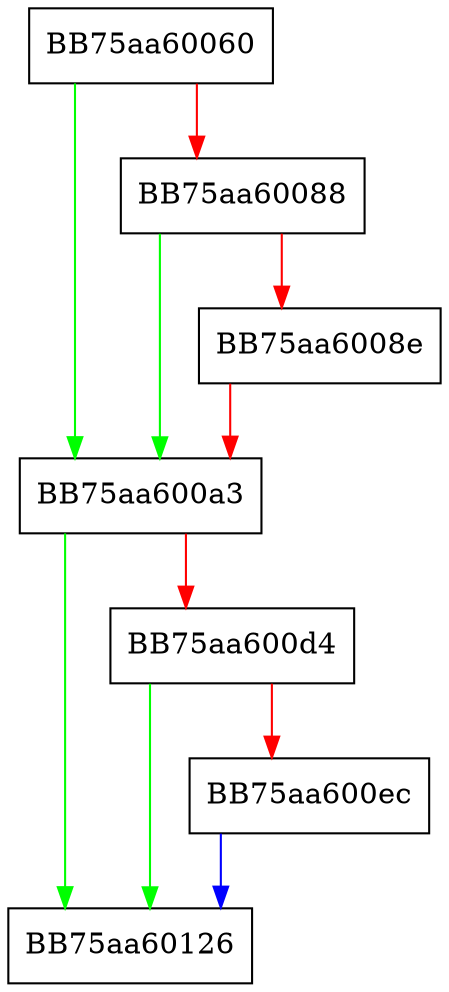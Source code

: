 digraph LoadUnpackInfo {
  node [shape="box"];
  graph [splines=ortho];
  BB75aa60060 -> BB75aa600a3 [color="green"];
  BB75aa60060 -> BB75aa60088 [color="red"];
  BB75aa60088 -> BB75aa600a3 [color="green"];
  BB75aa60088 -> BB75aa6008e [color="red"];
  BB75aa6008e -> BB75aa600a3 [color="red"];
  BB75aa600a3 -> BB75aa60126 [color="green"];
  BB75aa600a3 -> BB75aa600d4 [color="red"];
  BB75aa600d4 -> BB75aa60126 [color="green"];
  BB75aa600d4 -> BB75aa600ec [color="red"];
  BB75aa600ec -> BB75aa60126 [color="blue"];
}